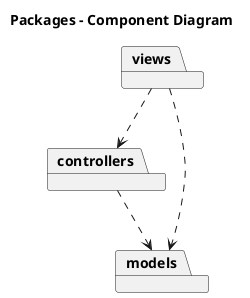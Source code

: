 @startuml

title Packages - Component Diagram

package views

package controllers

package models

views ..> controllers
views ..> models
controllers ..> models


@enduml